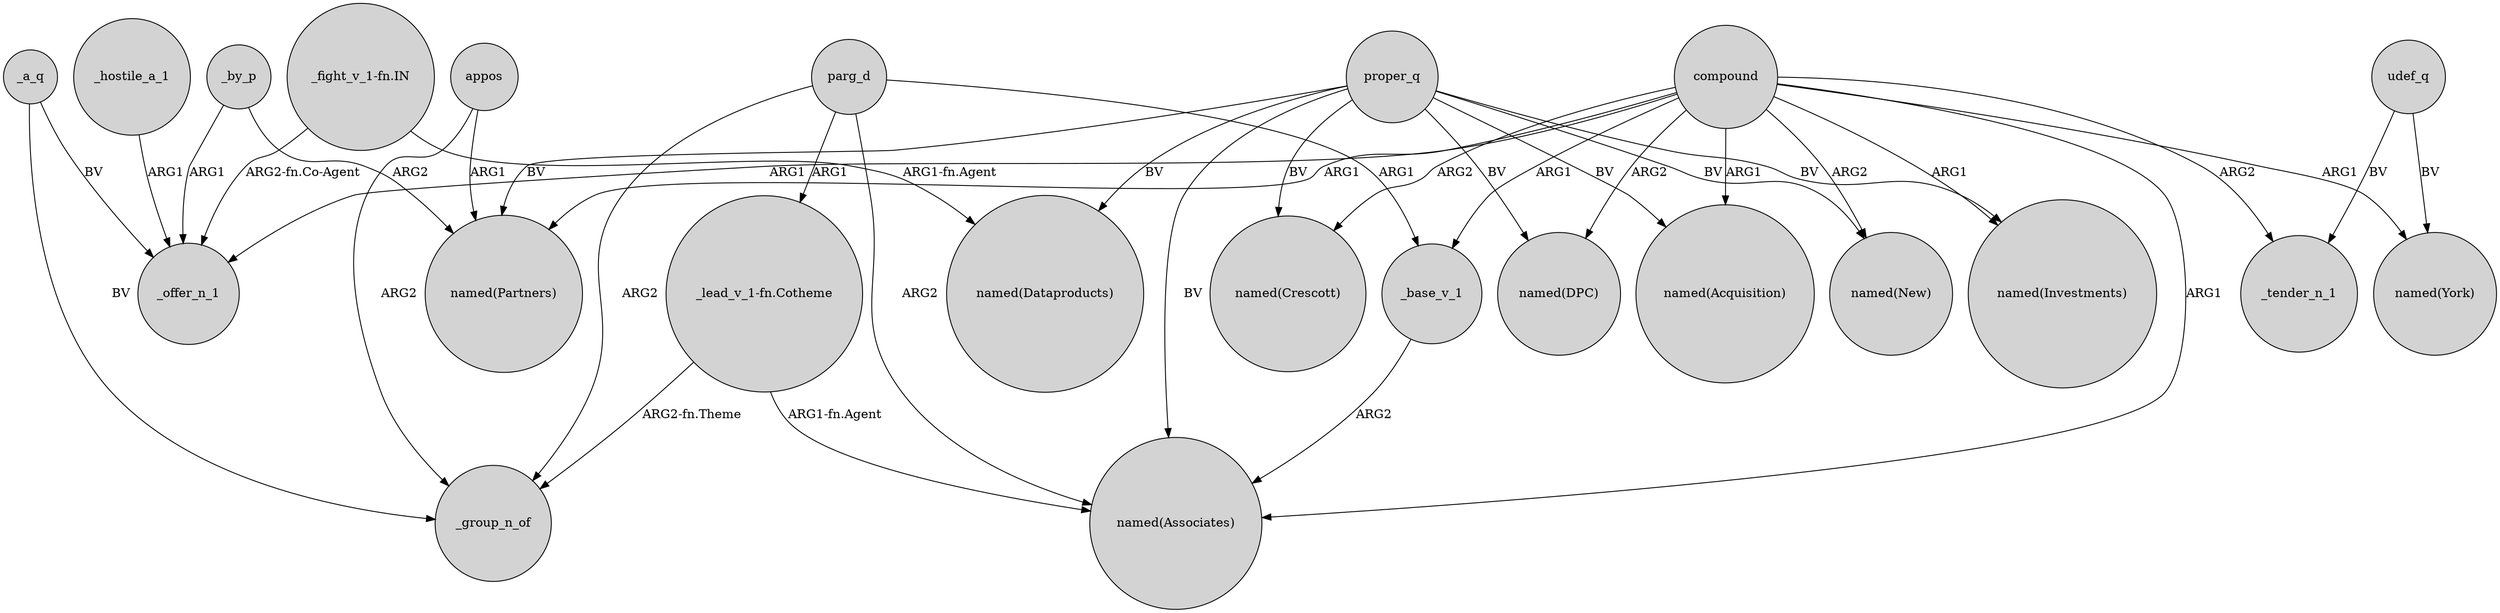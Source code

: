 digraph {
	node [shape=circle style=filled]
	compound -> "named(Acquisition)" [label=ARG1]
	proper_q -> "named(Partners)" [label=BV]
	_by_p -> _offer_n_1 [label=ARG1]
	compound -> "named(New)" [label=ARG2]
	parg_d -> "_lead_v_1-fn.Cotheme" [label=ARG1]
	"_lead_v_1-fn.Cotheme" -> _group_n_of [label="ARG2-fn.Theme"]
	proper_q -> "named(Crescott)" [label=BV]
	proper_q -> "named(New)" [label=BV]
	_a_q -> _offer_n_1 [label=BV]
	proper_q -> "named(Acquisition)" [label=BV]
	udef_q -> _tender_n_1 [label=BV]
	proper_q -> "named(Dataproducts)" [label=BV]
	appos -> "named(Partners)" [label=ARG1]
	parg_d -> _group_n_of [label=ARG2]
	_by_p -> "named(Partners)" [label=ARG2]
	compound -> "named(Investments)" [label=ARG1]
	"_lead_v_1-fn.Cotheme" -> "named(Associates)" [label="ARG1-fn.Agent"]
	compound -> _tender_n_1 [label=ARG2]
	compound -> "named(York)" [label=ARG1]
	parg_d -> "named(Associates)" [label=ARG2]
	compound -> _base_v_1 [label=ARG1]
	udef_q -> "named(York)" [label=BV]
	proper_q -> "named(Investments)" [label=BV]
	appos -> _group_n_of [label=ARG2]
	compound -> "named(Partners)" [label=ARG1]
	_base_v_1 -> "named(Associates)" [label=ARG2]
	compound -> "named(DPC)" [label=ARG2]
	compound -> "named(Associates)" [label=ARG1]
	parg_d -> _base_v_1 [label=ARG1]
	_a_q -> _group_n_of [label=BV]
	proper_q -> "named(DPC)" [label=BV]
	proper_q -> "named(Associates)" [label=BV]
	"_fight_v_1-fn.IN" -> _offer_n_1 [label="ARG2-fn.Co-Agent"]
	"_fight_v_1-fn.IN" -> "named(Dataproducts)" [label="ARG1-fn.Agent"]
	compound -> _offer_n_1 [label=ARG1]
	_hostile_a_1 -> _offer_n_1 [label=ARG1]
	compound -> "named(Crescott)" [label=ARG2]
}
